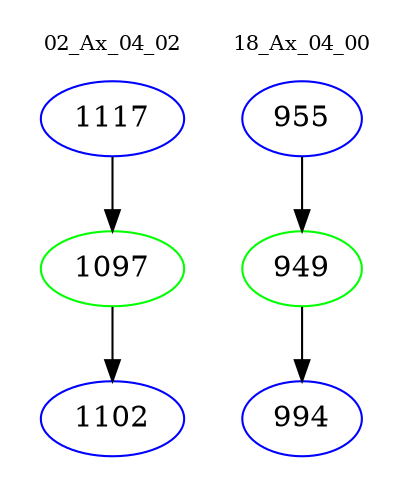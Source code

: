 digraph{
subgraph cluster_0 {
color = white
label = "02_Ax_04_02";
fontsize=10;
T0_1117 [label="1117", color="blue"]
T0_1117 -> T0_1097 [color="black"]
T0_1097 [label="1097", color="green"]
T0_1097 -> T0_1102 [color="black"]
T0_1102 [label="1102", color="blue"]
}
subgraph cluster_1 {
color = white
label = "18_Ax_04_00";
fontsize=10;
T1_955 [label="955", color="blue"]
T1_955 -> T1_949 [color="black"]
T1_949 [label="949", color="green"]
T1_949 -> T1_994 [color="black"]
T1_994 [label="994", color="blue"]
}
}
